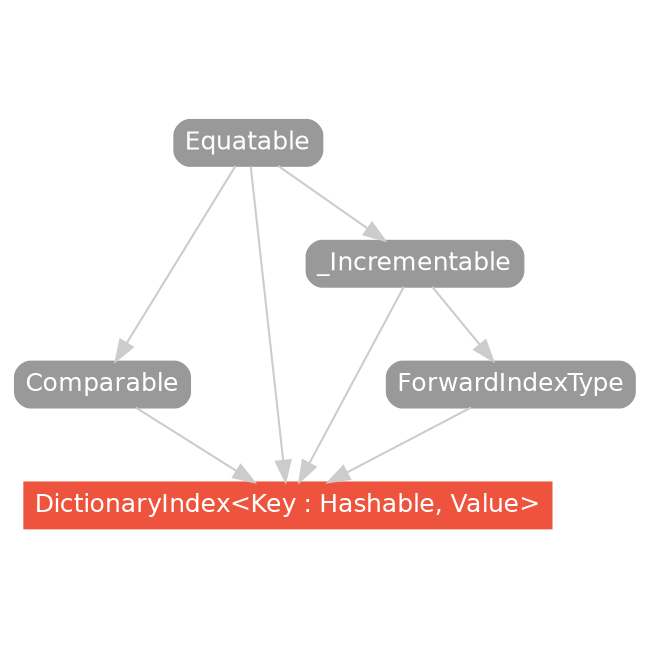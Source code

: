 strict digraph "DictionaryIndex<Key : Hashable, Value> - Type Hierarchy - SwiftDoc.org" {
    pad="0.1,0.8"
    node [shape=box, style="filled,rounded", color="#999999", fillcolor="#999999", fontcolor=white, fontname=Helvetica, fontnames="Helvetica,sansserif", fontsize=12, margin="0.07,0.05", height="0.3"]
    edge [color="#cccccc"]
    "Comparable" [URL="/protocol/Comparable/"]
    "DictionaryIndex<Key : Hashable, Value>" [URL="/type/DictionaryIndex/", style="filled", fillcolor="#ee543d", color="#ee543d"]
    "Equatable" [URL="/protocol/Equatable/"]
    "ForwardIndexType" [URL="/protocol/ForwardIndexType/"]
    "_Incrementable" [URL="/protocol/_Incrementable/"]    "ForwardIndexType" -> "DictionaryIndex<Key : Hashable, Value>"
    "_Incrementable" -> "DictionaryIndex<Key : Hashable, Value>"
    "Equatable" -> "DictionaryIndex<Key : Hashable, Value>"
    "Comparable" -> "DictionaryIndex<Key : Hashable, Value>"
    "_Incrementable" -> "ForwardIndexType"
    "Equatable" -> "_Incrementable"
    "Equatable" -> "_Incrementable"
    "Equatable" -> "Comparable"
    subgraph Types {
        rank = max; "DictionaryIndex<Key : Hashable, Value>";
    }
}